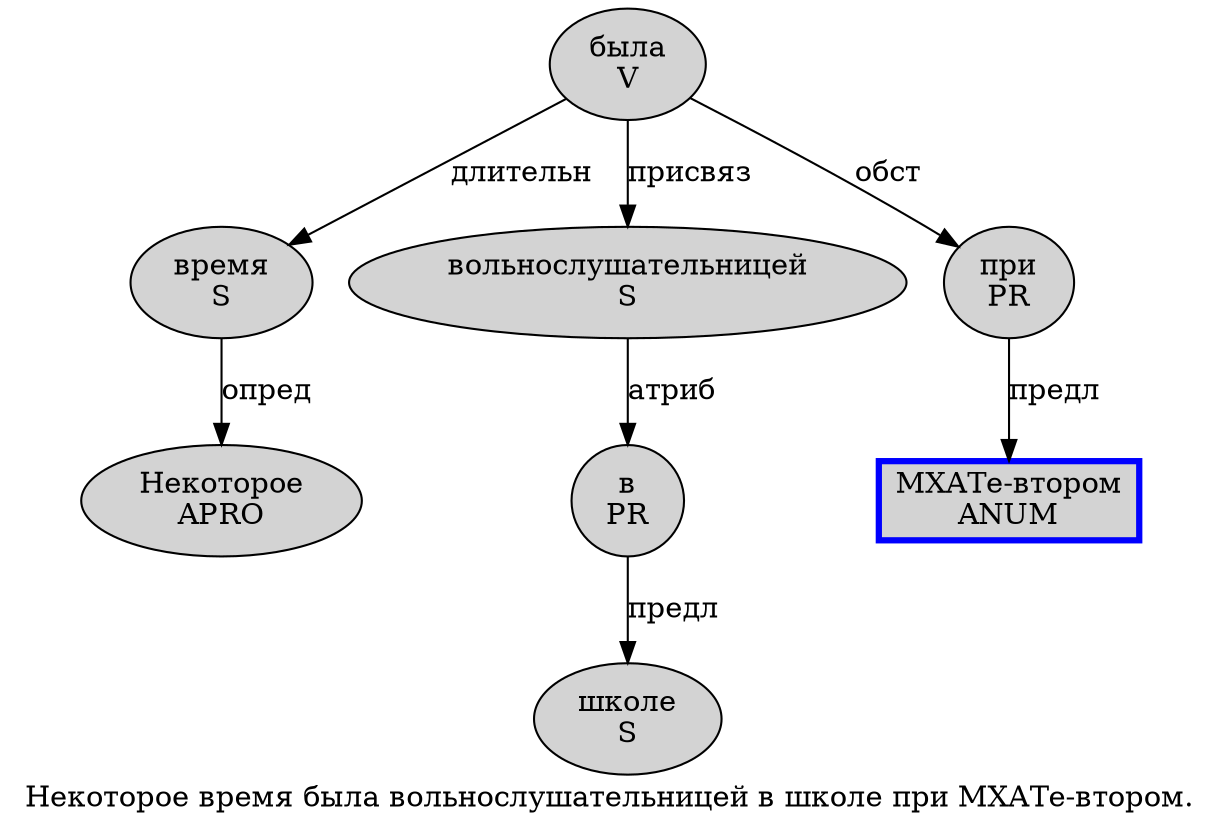 digraph SENTENCE_1197 {
	graph [label="Некоторое время была вольнослушательницей в школе при МХАТе-втором."]
	node [style=filled]
		0 [label="Некоторое
APRO" color="" fillcolor=lightgray penwidth=1 shape=ellipse]
		1 [label="время
S" color="" fillcolor=lightgray penwidth=1 shape=ellipse]
		2 [label="была
V" color="" fillcolor=lightgray penwidth=1 shape=ellipse]
		3 [label="вольнослушательницей
S" color="" fillcolor=lightgray penwidth=1 shape=ellipse]
		4 [label="в
PR" color="" fillcolor=lightgray penwidth=1 shape=ellipse]
		5 [label="школе
S" color="" fillcolor=lightgray penwidth=1 shape=ellipse]
		6 [label="при
PR" color="" fillcolor=lightgray penwidth=1 shape=ellipse]
		7 [label="МХАТе-втором
ANUM" color=blue fillcolor=lightgray penwidth=3 shape=box]
			1 -> 0 [label="опред"]
			6 -> 7 [label="предл"]
			3 -> 4 [label="атриб"]
			4 -> 5 [label="предл"]
			2 -> 1 [label="длительн"]
			2 -> 3 [label="присвяз"]
			2 -> 6 [label="обст"]
}